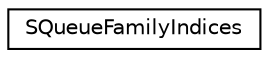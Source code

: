 digraph "Graphical Class Hierarchy"
{
 // LATEX_PDF_SIZE
  edge [fontname="Helvetica",fontsize="10",labelfontname="Helvetica",labelfontsize="10"];
  node [fontname="Helvetica",fontsize="10",shape=record];
  rankdir="LR";
  Node0 [label="SQueueFamilyIndices",height=0.2,width=0.4,color="black", fillcolor="white", style="filled",URL="$struct_s_queue_family_indices.html",tooltip=" "];
}
